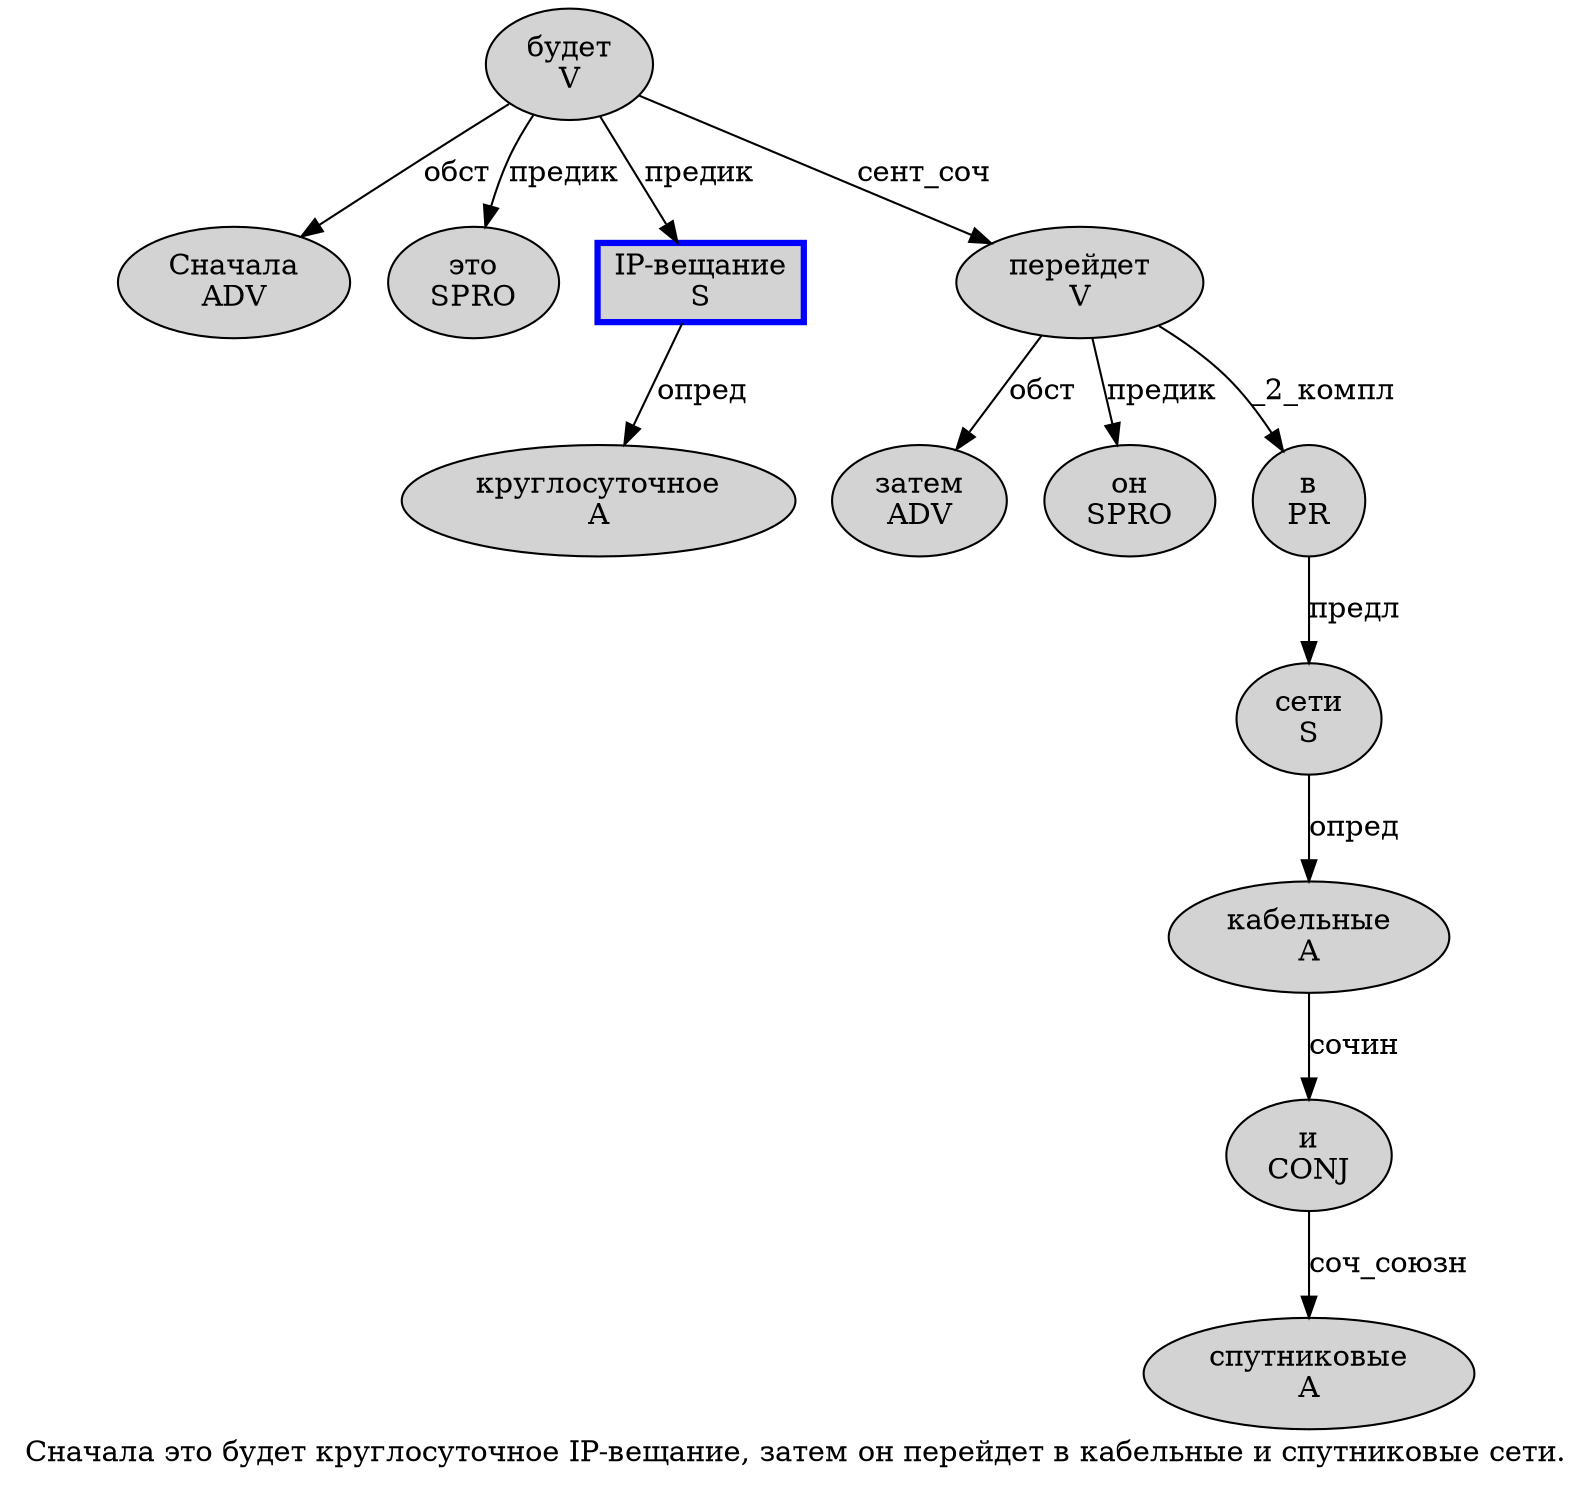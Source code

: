 digraph SENTENCE_841 {
	graph [label="Сначала это будет круглосуточное IP-вещание, затем он перейдет в кабельные и спутниковые сети."]
	node [style=filled]
		0 [label="Сначала
ADV" color="" fillcolor=lightgray penwidth=1 shape=ellipse]
		1 [label="это
SPRO" color="" fillcolor=lightgray penwidth=1 shape=ellipse]
		2 [label="будет
V" color="" fillcolor=lightgray penwidth=1 shape=ellipse]
		3 [label="круглосуточное
A" color="" fillcolor=lightgray penwidth=1 shape=ellipse]
		4 [label="IP-вещание
S" color=blue fillcolor=lightgray penwidth=3 shape=box]
		6 [label="затем
ADV" color="" fillcolor=lightgray penwidth=1 shape=ellipse]
		7 [label="он
SPRO" color="" fillcolor=lightgray penwidth=1 shape=ellipse]
		8 [label="перейдет
V" color="" fillcolor=lightgray penwidth=1 shape=ellipse]
		9 [label="в
PR" color="" fillcolor=lightgray penwidth=1 shape=ellipse]
		10 [label="кабельные
A" color="" fillcolor=lightgray penwidth=1 shape=ellipse]
		11 [label="и
CONJ" color="" fillcolor=lightgray penwidth=1 shape=ellipse]
		12 [label="спутниковые
A" color="" fillcolor=lightgray penwidth=1 shape=ellipse]
		13 [label="сети
S" color="" fillcolor=lightgray penwidth=1 shape=ellipse]
			4 -> 3 [label="опред"]
			9 -> 13 [label="предл"]
			8 -> 6 [label="обст"]
			8 -> 7 [label="предик"]
			8 -> 9 [label="_2_компл"]
			2 -> 0 [label="обст"]
			2 -> 1 [label="предик"]
			2 -> 4 [label="предик"]
			2 -> 8 [label="сент_соч"]
			13 -> 10 [label="опред"]
			10 -> 11 [label="сочин"]
			11 -> 12 [label="соч_союзн"]
}